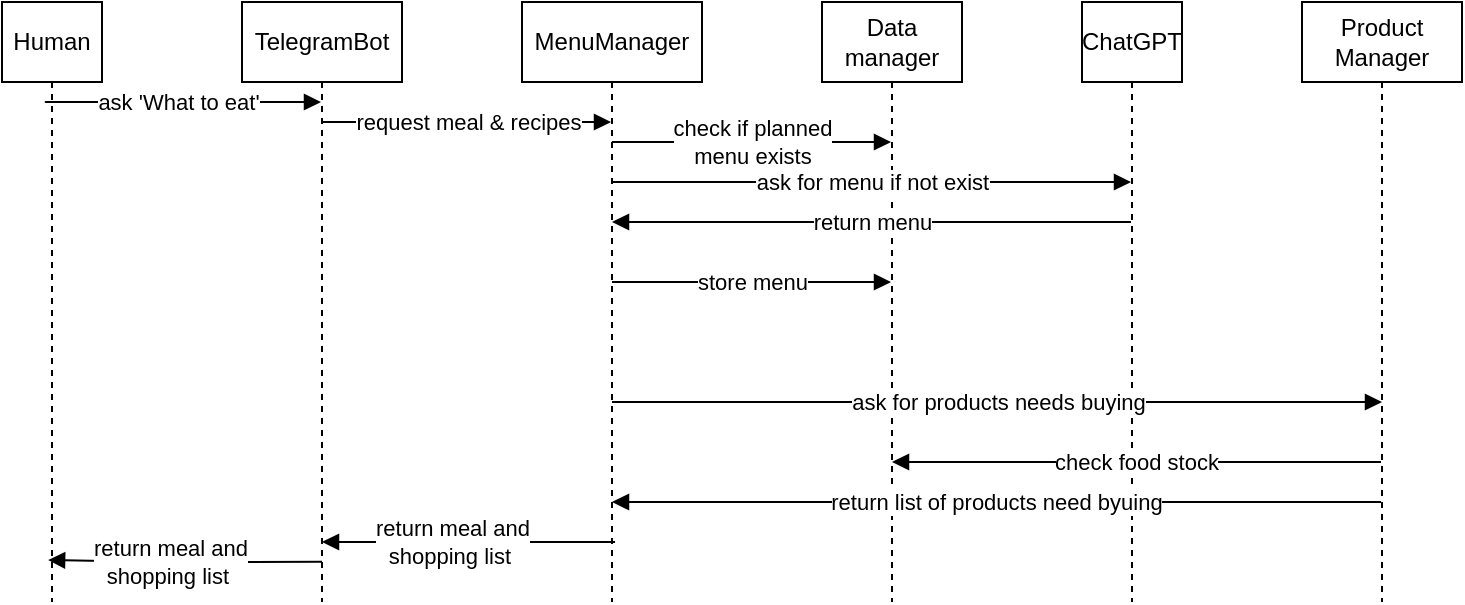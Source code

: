 <mxfile>
    <diagram name="Page-1" id="0">
        <mxGraphModel dx="726" dy="373" grid="1" gridSize="10" guides="1" tooltips="1" connect="1" arrows="1" fold="1" page="1" pageScale="1" pageWidth="850" pageHeight="1100" math="0" shadow="0">
            <root>
                <mxCell id="0"/>
                <mxCell id="1" parent="0"/>
                <mxCell id="Human" value="Human" style="shape=umlLifeline;perimeter=lifelinePerimeter;whiteSpace=wrap;html=1;container=1;" parent="1" vertex="1">
                    <mxGeometry x="70" y="60" width="50" height="300" as="geometry"/>
                </mxCell>
                <mxCell id="TelegramBot" value="TelegramBot" style="shape=umlLifeline;perimeter=lifelinePerimeter;whiteSpace=wrap;html=1;container=1;" parent="1" vertex="1">
                    <mxGeometry x="190" y="60" width="80" height="300" as="geometry"/>
                </mxCell>
                <mxCell id="MenuManager" value="MenuManager" style="shape=umlLifeline;perimeter=lifelinePerimeter;whiteSpace=wrap;html=1;container=1;" parent="1" vertex="1">
                    <mxGeometry x="330" y="60" width="90" height="300" as="geometry"/>
                </mxCell>
                <mxCell id="Database" value="Data manager" style="shape=umlLifeline;perimeter=lifelinePerimeter;whiteSpace=wrap;html=1;container=1;" parent="1" vertex="1">
                    <mxGeometry x="480" y="60" width="70" height="300" as="geometry"/>
                </mxCell>
                <mxCell id="ChatGPT" value="ChatGPT" style="shape=umlLifeline;perimeter=lifelinePerimeter;whiteSpace=wrap;html=1;container=1;" parent="1" vertex="1">
                    <mxGeometry x="610" y="60" width="50" height="300" as="geometry"/>
                </mxCell>
                <mxCell id="ProductManager" value="Product&lt;br&gt;Manager" style="shape=umlLifeline;perimeter=lifelinePerimeter;whiteSpace=wrap;html=1;container=1;" parent="1" vertex="1">
                    <mxGeometry x="720" y="60" width="80" height="300" as="geometry"/>
                </mxCell>
                <mxCell id="edge100" value="ask 'What to eat'" style="html=1;endArrow=block;" parent="1" source="Human" target="TelegramBot" edge="1">
                    <mxGeometry relative="1" as="geometry">
                        <Array as="points">
                            <mxPoint x="90" y="110"/>
                        </Array>
                    </mxGeometry>
                </mxCell>
                <mxCell id="edge101" value="request meal &amp; recipes" style="html=1;endArrow=block;" parent="1" source="TelegramBot" target="MenuManager" edge="1">
                    <mxGeometry relative="1" as="geometry">
                        <Array as="points">
                            <mxPoint x="240" y="120"/>
                        </Array>
                    </mxGeometry>
                </mxCell>
                <mxCell id="edge102" value="check if planned&lt;br&gt;menu exists" style="html=1;endArrow=block;" parent="1" source="MenuManager" target="Database" edge="1">
                    <mxGeometry relative="1" as="geometry">
                        <Array as="points">
                            <mxPoint x="490" y="130"/>
                        </Array>
                    </mxGeometry>
                </mxCell>
                <mxCell id="edge103" value="ask for menu if not exist" style="html=1;endArrow=block;movable=1;resizable=1;rotatable=1;deletable=1;editable=1;connectable=1;" parent="1" source="MenuManager" target="ChatGPT" edge="1">
                    <mxGeometry relative="1" as="geometry">
                        <Array as="points">
                            <mxPoint x="450" y="150"/>
                            <mxPoint x="590" y="150"/>
                        </Array>
                    </mxGeometry>
                </mxCell>
                <mxCell id="edge104" value="return menu" style="html=1;endArrow=block;" parent="1" source="ChatGPT" target="MenuManager" edge="1">
                    <mxGeometry relative="1" as="geometry">
                        <Array as="points">
                            <mxPoint x="590" y="170"/>
                        </Array>
                    </mxGeometry>
                </mxCell>
                <mxCell id="edge105" value="store menu" style="html=1;endArrow=block;" parent="1" source="MenuManager" target="Database" edge="1">
                    <mxGeometry relative="1" as="geometry">
                        <Array as="points">
                            <mxPoint x="490" y="200"/>
                        </Array>
                    </mxGeometry>
                </mxCell>
                <mxCell id="edge106" value="check food stock" style="html=1;endArrow=block;" parent="1" source="ProductManager" target="Database" edge="1">
                    <mxGeometry relative="1" as="geometry">
                        <Array as="points">
                            <mxPoint x="750" y="290"/>
                            <mxPoint x="560" y="290"/>
                        </Array>
                    </mxGeometry>
                </mxCell>
                <mxCell id="edge107" value="ask for products needs buying" style="html=1;endArrow=block;" parent="1" source="MenuManager" target="ProductManager" edge="1">
                    <mxGeometry x="-0.001" relative="1" as="geometry">
                        <mxPoint x="420" y="260" as="sourcePoint"/>
                        <Array as="points">
                            <mxPoint x="760" y="260"/>
                        </Array>
                        <mxPoint as="offset"/>
                    </mxGeometry>
                </mxCell>
                <mxCell id="6" value="return list of products need byuing" style="html=1;endArrow=block;" parent="1" source="ProductManager" target="MenuManager" edge="1">
                    <mxGeometry relative="1" as="geometry">
                        <mxPoint x="800" y="330" as="sourcePoint"/>
                        <mxPoint x="520.0" y="330" as="targetPoint"/>
                        <Array as="points">
                            <mxPoint x="755" y="310"/>
                            <mxPoint x="565" y="310"/>
                        </Array>
                    </mxGeometry>
                </mxCell>
                <mxCell id="10" value="return meal and&lt;br&gt;shopping list&amp;nbsp;" style="html=1;endArrow=block;exitX=0.517;exitY=0.9;exitDx=0;exitDy=0;exitPerimeter=0;" parent="1" source="MenuManager" target="TelegramBot" edge="1">
                    <mxGeometry x="0.113" relative="1" as="geometry">
                        <mxPoint x="239.63" y="380" as="sourcePoint"/>
                        <mxPoint x="384.5" y="380" as="targetPoint"/>
                        <Array as="points">
                            <mxPoint x="310" y="330"/>
                        </Array>
                        <mxPoint as="offset"/>
                    </mxGeometry>
                </mxCell>
                <mxCell id="11" value="return meal and&lt;br&gt;shopping list&amp;nbsp;" style="html=1;endArrow=block;exitX=0.5;exitY=0.933;exitDx=0;exitDy=0;exitPerimeter=0;entryX=0.461;entryY=0.93;entryDx=0;entryDy=0;entryPerimeter=0;" parent="1" source="TelegramBot" edge="1" target="Human">
                    <mxGeometry x="0.113" relative="1" as="geometry">
                        <mxPoint x="216.9" y="340.0" as="sourcePoint"/>
                        <mxPoint x="80" y="340" as="targetPoint"/>
                        <Array as="points">
                            <mxPoint x="150.37" y="340"/>
                        </Array>
                        <mxPoint as="offset"/>
                    </mxGeometry>
                </mxCell>
            </root>
        </mxGraphModel>
    </diagram>
</mxfile>